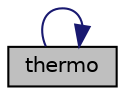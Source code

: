 digraph "thermo"
{
  bgcolor="transparent";
  edge [fontname="Helvetica",fontsize="10",labelfontname="Helvetica",labelfontsize="10"];
  node [fontname="Helvetica",fontsize="10",shape=record];
  rankdir="LR";
  Node303 [label="thermo",height=0.2,width=0.4,color="black", fillcolor="grey75", style="filled", fontcolor="black"];
  Node303 -> Node303 [color="midnightblue",fontsize="10",style="solid",fontname="Helvetica"];
}
